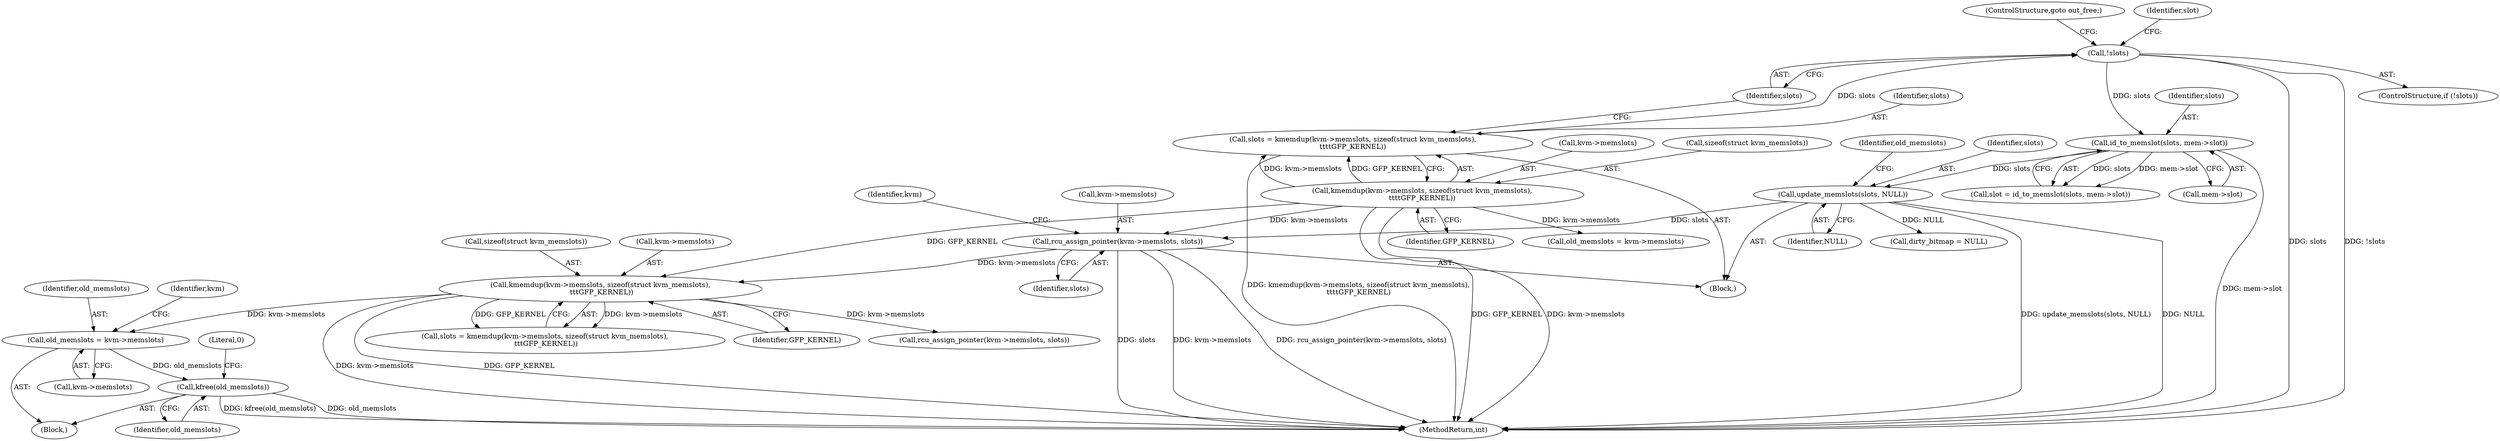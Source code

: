 digraph "0_linux_e40f193f5bb022e927a57a4f5d5194e4f12ddb74@pointer" {
"1000461" [label="(Call,old_memslots = kvm->memslots)"];
"1000437" [label="(Call,kmemdup(kvm->memslots, sizeof(struct kvm_memslots),\n \t\t\tGFP_KERNEL))"];
"1000409" [label="(Call,rcu_assign_pointer(kvm->memslots, slots))"];
"1000378" [label="(Call,kmemdup(kvm->memslots, sizeof(struct kvm_memslots),\n\t\t\t\tGFP_KERNEL))"];
"1000401" [label="(Call,update_memslots(slots, NULL))"];
"1000391" [label="(Call,id_to_memslot(slots, mem->slot))"];
"1000386" [label="(Call,!slots)"];
"1000376" [label="(Call,slots = kmemdup(kvm->memslots, sizeof(struct kvm_memslots),\n\t\t\t\tGFP_KERNEL))"];
"1000481" [label="(Call,kfree(old_memslots))"];
"1000116" [label="(Block,)"];
"1000402" [label="(Identifier,slots)"];
"1000388" [label="(ControlStructure,goto out_free;)"];
"1000391" [label="(Call,id_to_memslot(slots, mem->slot))"];
"1000386" [label="(Call,!slots)"];
"1000379" [label="(Call,kvm->memslots)"];
"1000370" [label="(Block,)"];
"1000492" [label="(MethodReturn,int)"];
"1000409" [label="(Call,rcu_assign_pointer(kvm->memslots, slots))"];
"1000438" [label="(Call,kvm->memslots)"];
"1000443" [label="(Identifier,GFP_KERNEL)"];
"1000385" [label="(ControlStructure,if (!slots))"];
"1000413" [label="(Identifier,slots)"];
"1000389" [label="(Call,slot = id_to_memslot(slots, mem->slot))"];
"1000392" [label="(Identifier,slots)"];
"1000377" [label="(Identifier,slots)"];
"1000401" [label="(Call,update_memslots(slots, NULL))"];
"1000378" [label="(Call,kmemdup(kvm->memslots, sizeof(struct kvm_memslots),\n\t\t\t\tGFP_KERNEL))"];
"1000393" [label="(Call,mem->slot)"];
"1000437" [label="(Call,kmemdup(kvm->memslots, sizeof(struct kvm_memslots),\n \t\t\tGFP_KERNEL))"];
"1000435" [label="(Call,slots = kmemdup(kvm->memslots, sizeof(struct kvm_memslots),\n \t\t\tGFP_KERNEL))"];
"1000403" [label="(Identifier,NULL)"];
"1000466" [label="(Call,rcu_assign_pointer(kvm->memslots, slots))"];
"1000468" [label="(Identifier,kvm)"];
"1000463" [label="(Call,kvm->memslots)"];
"1000461" [label="(Call,old_memslots = kvm->memslots)"];
"1000376" [label="(Call,slots = kmemdup(kvm->memslots, sizeof(struct kvm_memslots),\n\t\t\t\tGFP_KERNEL))"];
"1000405" [label="(Identifier,old_memslots)"];
"1000462" [label="(Identifier,old_memslots)"];
"1000417" [label="(Identifier,kvm)"];
"1000384" [label="(Identifier,GFP_KERNEL)"];
"1000390" [label="(Identifier,slot)"];
"1000482" [label="(Identifier,old_memslots)"];
"1000458" [label="(Call,dirty_bitmap = NULL)"];
"1000387" [label="(Identifier,slots)"];
"1000481" [label="(Call,kfree(old_memslots))"];
"1000382" [label="(Call,sizeof(struct kvm_memslots))"];
"1000441" [label="(Call,sizeof(struct kvm_memslots))"];
"1000410" [label="(Call,kvm->memslots)"];
"1000484" [label="(Literal,0)"];
"1000404" [label="(Call,old_memslots = kvm->memslots)"];
"1000461" -> "1000116"  [label="AST: "];
"1000461" -> "1000463"  [label="CFG: "];
"1000462" -> "1000461"  [label="AST: "];
"1000463" -> "1000461"  [label="AST: "];
"1000468" -> "1000461"  [label="CFG: "];
"1000437" -> "1000461"  [label="DDG: kvm->memslots"];
"1000461" -> "1000481"  [label="DDG: old_memslots"];
"1000437" -> "1000435"  [label="AST: "];
"1000437" -> "1000443"  [label="CFG: "];
"1000438" -> "1000437"  [label="AST: "];
"1000441" -> "1000437"  [label="AST: "];
"1000443" -> "1000437"  [label="AST: "];
"1000435" -> "1000437"  [label="CFG: "];
"1000437" -> "1000492"  [label="DDG: GFP_KERNEL"];
"1000437" -> "1000492"  [label="DDG: kvm->memslots"];
"1000437" -> "1000435"  [label="DDG: kvm->memslots"];
"1000437" -> "1000435"  [label="DDG: GFP_KERNEL"];
"1000409" -> "1000437"  [label="DDG: kvm->memslots"];
"1000378" -> "1000437"  [label="DDG: GFP_KERNEL"];
"1000437" -> "1000466"  [label="DDG: kvm->memslots"];
"1000409" -> "1000370"  [label="AST: "];
"1000409" -> "1000413"  [label="CFG: "];
"1000410" -> "1000409"  [label="AST: "];
"1000413" -> "1000409"  [label="AST: "];
"1000417" -> "1000409"  [label="CFG: "];
"1000409" -> "1000492"  [label="DDG: rcu_assign_pointer(kvm->memslots, slots)"];
"1000409" -> "1000492"  [label="DDG: slots"];
"1000409" -> "1000492"  [label="DDG: kvm->memslots"];
"1000378" -> "1000409"  [label="DDG: kvm->memslots"];
"1000401" -> "1000409"  [label="DDG: slots"];
"1000378" -> "1000376"  [label="AST: "];
"1000378" -> "1000384"  [label="CFG: "];
"1000379" -> "1000378"  [label="AST: "];
"1000382" -> "1000378"  [label="AST: "];
"1000384" -> "1000378"  [label="AST: "];
"1000376" -> "1000378"  [label="CFG: "];
"1000378" -> "1000492"  [label="DDG: GFP_KERNEL"];
"1000378" -> "1000492"  [label="DDG: kvm->memslots"];
"1000378" -> "1000376"  [label="DDG: kvm->memslots"];
"1000378" -> "1000376"  [label="DDG: GFP_KERNEL"];
"1000378" -> "1000404"  [label="DDG: kvm->memslots"];
"1000401" -> "1000370"  [label="AST: "];
"1000401" -> "1000403"  [label="CFG: "];
"1000402" -> "1000401"  [label="AST: "];
"1000403" -> "1000401"  [label="AST: "];
"1000405" -> "1000401"  [label="CFG: "];
"1000401" -> "1000492"  [label="DDG: update_memslots(slots, NULL)"];
"1000401" -> "1000492"  [label="DDG: NULL"];
"1000391" -> "1000401"  [label="DDG: slots"];
"1000401" -> "1000458"  [label="DDG: NULL"];
"1000391" -> "1000389"  [label="AST: "];
"1000391" -> "1000393"  [label="CFG: "];
"1000392" -> "1000391"  [label="AST: "];
"1000393" -> "1000391"  [label="AST: "];
"1000389" -> "1000391"  [label="CFG: "];
"1000391" -> "1000492"  [label="DDG: mem->slot"];
"1000391" -> "1000389"  [label="DDG: slots"];
"1000391" -> "1000389"  [label="DDG: mem->slot"];
"1000386" -> "1000391"  [label="DDG: slots"];
"1000386" -> "1000385"  [label="AST: "];
"1000386" -> "1000387"  [label="CFG: "];
"1000387" -> "1000386"  [label="AST: "];
"1000388" -> "1000386"  [label="CFG: "];
"1000390" -> "1000386"  [label="CFG: "];
"1000386" -> "1000492"  [label="DDG: slots"];
"1000386" -> "1000492"  [label="DDG: !slots"];
"1000376" -> "1000386"  [label="DDG: slots"];
"1000376" -> "1000370"  [label="AST: "];
"1000377" -> "1000376"  [label="AST: "];
"1000387" -> "1000376"  [label="CFG: "];
"1000376" -> "1000492"  [label="DDG: kmemdup(kvm->memslots, sizeof(struct kvm_memslots),\n\t\t\t\tGFP_KERNEL)"];
"1000481" -> "1000116"  [label="AST: "];
"1000481" -> "1000482"  [label="CFG: "];
"1000482" -> "1000481"  [label="AST: "];
"1000484" -> "1000481"  [label="CFG: "];
"1000481" -> "1000492"  [label="DDG: kfree(old_memslots)"];
"1000481" -> "1000492"  [label="DDG: old_memslots"];
}
